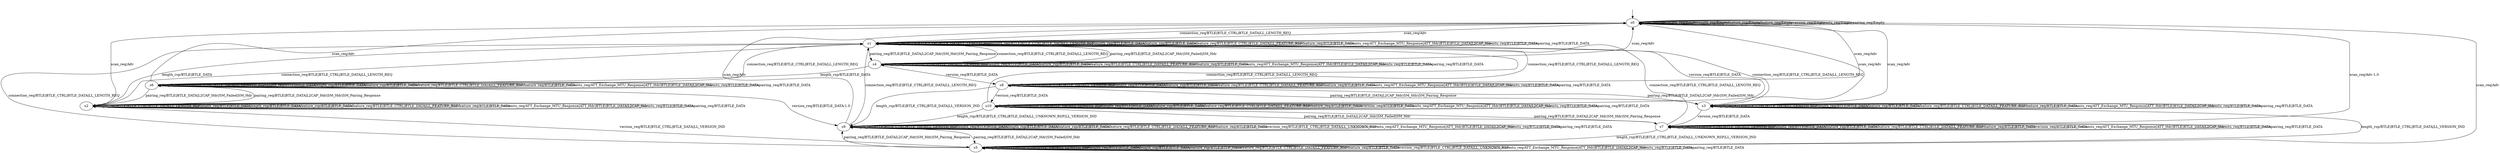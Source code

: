 digraph "correct_model" {

s0 [label=s0];
s1 [label=s1];
s2 [label=s2];
s3 [label=s3];
s4 [label=s4];
s5 [label=s5];
s6 [label=s6];
s7 [label=s7];
s8 [label=s8];
s9 [label=s9];
s10 [label=s10];

// no connection established
s0 -> s0  [label="scan_req/Adv"];
s0 -> s1  [label="connection_req/BTLE|BTLE_CTRL|BTLE_DATA|LL_LENGTH_REQ"];
s0 -> s0  [label="length_req/Empty"];
s0 -> s0  [label="length_rsp/Empty"];
s0 -> s0  [label="feature_rsp/Empty"];
s0 -> s0  [label="feature_req/Empty"];
s0 -> s0  [label="version_req/Empty"];
s0 -> s0  [label="mtu_req/Empty"];
s0 -> s0  [label="pairing_req/Empty"];

// connection established
s1 -> s0  [label="scan_req/Adv"];
s1 -> s1  [label="connection_req/BTLE|BTLE_CTRL|BTLE_DATA|LL_LENGTH_REQ"];
s1 -> s1  [label="length_req/BTLE|BTLE_CTRL|BTLE_DATA|LL_LENGTH_RSP"];
s1 -> s1  [label="length_req/BTLE|BTLE_DATA"];
s1 -> s2  [label="length_rsp/BTLE|BTLE_DATA"];
s1 -> s1  [label="feature_rsp/BTLE|BTLE_DATA"];
s1 -> s1  [label="feature_req/BTLE|BTLE_CTRL|BTLE_DATA|LL_FEATURE_RSP"];
s1 -> s1  [label="feature_req/BTLE|BTLE_DATA"];
s1 -> s3  [label="version_req/BTLE|BTLE_DATA"];
s1 -> s1  [label="mtu_req/ATT_Exchange_MTU_Response|ATT_Hdr|BTLE|BTLE_DATA|L2CAP_Hdr"];
s1 -> s1  [label="mtu_req/BTLE|BTLE_DATA"];
s1 -> s4  [label="pairing_req/BTLE|BTLE_DATA|L2CAP_Hdr|SM_Hdr|SM_Pairing_Response"];
s1 -> s1  [label="pairing_req/BTLE|BTLE_DATA"];

// length request answered
s2 -> s0  [label="scan_req/Adv"];
s2 -> s1  [label="connection_req/BTLE|BTLE_CTRL|BTLE_DATA|LL_LENGTH_REQ"];
s2 -> s2  [label="length_req/BTLE|BTLE_CTRL|BTLE_DATA|LL_LENGTH_RSP"];
s2 -> s2  [label="length_req/BTLE|BTLE_DATA"];
s2 -> s2  [label="length_rsp/BTLE|BTLE_DATA"];
s2 -> s2  [label="feature_rsp/BTLE|BTLE_DATA"];
s2 -> s2  [label="feature_req/BTLE|BTLE_CTRL|BTLE_DATA|LL_FEATURE_RSP"];
s2 -> s2  [label="feature_req/BTLE|BTLE_DATA"];
s2 -> s5  [label="version_req/BTLE|BTLE_CTRL|BTLE_DATA|LL_VERSION_IND"];
s2 -> s2  [label="mtu_req/ATT_Exchange_MTU_Response|ATT_Hdr|BTLE|BTLE_DATA|L2CAP_Hdr"];
s2 -> s2  [label="mtu_req/BTLE|BTLE_DATA"];
s2 -> s6  [label="pairing_req/BTLE|BTLE_DATA|L2CAP_Hdr|SM_Hdr|SM_Pairing_Response"];
s2 -> s2  [label="pairing_req/BTLE|BTLE_DATA"];

// version request send
s3 -> s0  [label="scan_req/Adv"];
s3 -> s1  [label="connection_req/BTLE|BTLE_CTRL|BTLE_DATA|LL_LENGTH_REQ"];
s3 -> s3  [label="length_req/BTLE|BTLE_CTRL|BTLE_DATA|LL_LENGTH_RSP"];
s3 -> s3  [label="length_req/BTLE|BTLE_DATA"];
s3 -> s5  [label="length_rsp/BTLE|BTLE_CTRL|BTLE_DATA|LL_VERSION_IND"];
s3 -> s3  [label="feature_rsp/BTLE|BTLE_DATA"];
s3 -> s3  [label="feature_req/BTLE|BTLE_CTRL|BTLE_DATA|LL_FEATURE_RSP"];
s3 -> s3  [label="feature_req/BTLE|BTLE_DATA"];
s3 -> s7  [label="version_req/BTLE|BTLE_DATA"];
s3 -> s3  [label="mtu_req/ATT_Exchange_MTU_Response|ATT_Hdr|BTLE|BTLE_DATA|L2CAP_Hdr"];
s3 -> s3  [label="mtu_req/BTLE|BTLE_DATA"];
s3 -> s8  [label="pairing_req/BTLE|BTLE_DATA|L2CAP_Hdr|SM_Hdr|SM_Pairing_Response"];
s3 -> s3  [label="pairing_req/BTLE|BTLE_DATA"];

// pairing was performed once
s4 -> s0  [label="scan_req/Adv"];
s4 -> s1  [label="connection_req/BTLE|BTLE_CTRL|BTLE_DATA|LL_LENGTH_REQ"];
s4 -> s4  [label="length_req/BTLE|BTLE_CTRL|BTLE_DATA|LL_LENGTH_RSP"];
s4 -> s4  [label="length_req/BTLE|BTLE_DATA"];
s4 -> s6  [label="length_rsp/BTLE|BTLE_DATA"];
s4 -> s4  [label="feature_rsp/BTLE|BTLE_DATA"];
s4 -> s4  [label="feature_req/BTLE|BTLE_CTRL|BTLE_DATA|LL_FEATURE_RSP"];
s4 -> s4  [label="feature_req/BTLE|BTLE_DATA"];
s4 -> s8  [label="version_req/BTLE|BTLE_DATA"];
s4 -> s4  [label="mtu_req/ATT_Exchange_MTU_Response|ATT_Hdr|BTLE|BTLE_DATA|L2CAP_Hdr"];
s4 -> s4  [label="mtu_req/BTLE|BTLE_DATA"];
s4 -> s1  [label="pairing_req/BTLE|BTLE_DATA|L2CAP_Hdr|SM_Failed|SM_Hdr"];
s4 -> s4  [label="pairing_req/BTLE|BTLE_DATA"];

// length rsp performed and version request
s5 -> s0  [label="scan_req/Adv"];
s5 -> s1  [label="connection_req/BTLE|BTLE_CTRL|BTLE_DATA|LL_LENGTH_REQ"];
s5 -> s5  [label="length_req/BTLE|BTLE_CTRL|BTLE_DATA|LL_LENGTH_RSP"];
s5 -> s5  [label="length_req/BTLE|BTLE_DATA"];
s5 -> s5  [label="length_rsp/BTLE|BTLE_DATA"];
s5 -> s5  [label="feature_rsp/BTLE|BTLE_DATA"];
s5 -> s5  [label="feature_req/BTLE|BTLE_CTRL|BTLE_DATA|LL_FEATURE_RSP"];
s5 -> s5  [label="feature_req/BTLE|BTLE_DATA"];
s5 -> s5  [label="version_req/BTLE|BTLE_CTRL|BTLE_DATA|LL_UNKNOWN_RSP"];
s5 -> s5  [label="mtu_req/ATT_Exchange_MTU_Response|ATT_Hdr|BTLE|BTLE_DATA|L2CAP_Hdr"];
s5 -> s5  [label="mtu_req/BTLE|BTLE_DATA"];
s5 -> s9 [label="pairing_req/BTLE|BTLE_DATA|L2CAP_Hdr|SM_Hdr|SM_Pairing_Response"];
s5 -> s5  [label="pairing_req/BTLE|BTLE_DATA"];

// length request answered and pairing request performed 
s6 -> s0  [label="scan_req/Adv"];
s6 -> s1  [label="connection_req/BTLE|BTLE_CTRL|BTLE_DATA|LL_LENGTH_REQ"];
s6 -> s6  [label="length_req/BTLE|BTLE_CTRL|BTLE_DATA|LL_LENGTH_RSP"];
s6 -> s6  [label="length_req/BTLE|BTLE_DATA"];
s6 -> s6  [label="length_rsp/BTLE|BTLE_DATA"];
s6 -> s6  [label="feature_rsp/BTLE|BTLE_DATA"];
s6 -> s6  [label="feature_req/BTLE|BTLE_CTRL|BTLE_DATA|LL_FEATURE_RSP"];
s6 -> s6  [label="feature_req/BTLE|BTLE_DATA"];
s6 -> s9  [label="version_req/BTLE|BTLE_DATA:1.0"];
s6 -> s6  [label="mtu_req/ATT_Exchange_MTU_Response|ATT_Hdr|BTLE|BTLE_DATA|L2CAP_Hdr"];
s6 -> s6  [label="mtu_req/BTLE|BTLE_DATA"];
s6 -> s2  [label="pairing_req/BTLE|BTLE_DATA|L2CAP_Hdr|SM_Failed|SM_Hdr"];
s6 -> s6  [label="pairing_req/BTLE|BTLE_DATA"];

// version request is performed twice
s7 -> s0  [label="scan_req/Adv:1.0"];
s7 -> s1  [label="connection_req/BTLE|BTLE_CTRL|BTLE_DATA|LL_LENGTH_REQ"];
s7 -> s7  [label="length_req/BTLE|BTLE_CTRL|BTLE_DATA|LL_LENGTH_RSP"];
s7 -> s7  [label="length_req/BTLE|BTLE_DATA"];
s7 -> s5  [label="length_rsp/BTLE|BTLE_CTRL|BTLE_DATA|LL_UNKNOWN_RSP|LL_VERSION_IND"];
s7 -> s7  [label="feature_rsp/BTLE|BTLE_DATA"];
s7 -> s7  [label="feature_req/BTLE|BTLE_CTRL|BTLE_DATA|LL_FEATURE_RSP"];
s7 -> s7  [label="feature_req/BTLE|BTLE_DATA"];
s7 -> s7 [label="version_req/BTLE|BTLE_DATA"];
s7 -> s7 [label="mtu_req/ATT_Exchange_MTU_Response|ATT_Hdr|BTLE|BTLE_DATA|L2CAP_Hdr"];
s7 -> s7  [label="mtu_req/BTLE|BTLE_DATA"];
s7 -> s10  [label="pairing_req/BTLE|BTLE_DATA|L2CAP_Hdr|SM_Hdr|SM_Pairing_Response"];
s7 -> s7  [label="pairing_req/BTLE|BTLE_DATA"];

// version and pairing request performed
s8 -> s0  [label="scan_req/Adv"];
s8 -> s1  [label="connection_req/BTLE|BTLE_CTRL|BTLE_DATA|LL_LENGTH_REQ"];
s8 -> s8  [label="length_req/BTLE|BTLE_CTRL|BTLE_DATA|LL_LENGTH_RSP"];
s8 -> s8  [label="length_req/BTLE|BTLE_DATA"];
s8 -> s9  [label="length_rsp/BTLE|BTLE_CTRL|BTLE_DATA|LL_VERSION_IND"];
s8 -> s8  [label="feature_rsp/BTLE|BTLE_DATA"];
s8 -> s8  [label="feature_req/BTLE|BTLE_CTRL|BTLE_DATA|LL_FEATURE_RSP"];
s8 -> s8  [label="feature_req/BTLE|BTLE_DATA"];
s8 -> s10 [label="version_req/BTLE|BTLE_DATA"];
s8 -> s8 [label="mtu_req/ATT_Exchange_MTU_Response|ATT_Hdr|BTLE|BTLE_DATA|L2CAP_Hdr"];
s8 -> s8  [label="mtu_req/BTLE|BTLE_DATA"];
s8 -> s3  [label="pairing_req/BTLE|BTLE_DATA|L2CAP_Hdr|SM_Failed|SM_Hdr"];
s8 -> s8  [label="pairing_req/BTLE|BTLE_DATA"];

// length rsp, version req, pairing performed
s9 -> s0  [label="scan_req/Adv"];
s9 -> s1  [label="connection_req/BTLE|BTLE_CTRL|BTLE_DATA|LL_LENGTH_REQ"];
s9 -> s9  [label="length_req/BTLE|BTLE_CTRL|BTLE_DATA|LL_LENGTH_RSP"];
s9 -> s9  [label="length_req/BTLE|BTLE_DATA"];
s9 -> s9  [label="length_rsp/BTLE|BTLE_DATA"];
s9 -> s9  [label="feature_rsp/BTLE|BTLE_DATA"];
s9 -> s9  [label="feature_req/BTLE|BTLE_CTRL|BTLE_DATA|LL_FEATURE_RSP"];
s9 -> s9  [label="feature_req/BTLE|BTLE_DATA"];
s9 -> s9 [label="version_req/BTLE|BTLE_CTRL|BTLE_DATA|LL_UNKNOWN_RSP"];
s9 -> s9 [label="mtu_req/ATT_Exchange_MTU_Response|ATT_Hdr|BTLE|BTLE_DATA|L2CAP_Hdr"];
s9 -> s9  [label="mtu_req/BTLE|BTLE_DATA"];
s9 -> s5  [label="pairing_req/BTLE|BTLE_DATA|L2CAP_Hdr|SM_Failed|SM_Hdr"];
s9 -> s9  [label="pairing_req/BTLE|BTLE_DATA"];

// two version and pairing
s10 -> s0  [label="scan_req/Adv"];
s10 -> s1  [label="connection_req/BTLE|BTLE_CTRL|BTLE_DATA|LL_LENGTH_REQ"];
s10 -> s10  [label="length_req/BTLE|BTLE_CTRL|BTLE_DATA|LL_LENGTH_RSP"];
s10 -> s10  [label="length_req/BTLE|BTLE_DATA"];
s10 -> s9  [label="length_rsp/BTLE|BTLE_CTRL|BTLE_DATA|LL_UNKNOWN_RSP|LL_VERSION_IND"];
s10 -> s10  [label="feature_rsp/BTLE|BTLE_DATA"];
s10 -> s10  [label="feature_req/BTLE|BTLE_CTRL|BTLE_DATA|LL_FEATURE_RSP"];
s10 -> s10  [label="feature_req/BTLE|BTLE_DATA"];
s10 -> s10 [label="version_req/BTLE|BTLE_DATA"];
s10 -> s10 [label="mtu_req/ATT_Exchange_MTU_Response|ATT_Hdr|BTLE|BTLE_DATA|L2CAP_Hdr"];
s10-> s10  [label="mtu_req/BTLE|BTLE_DATA"];
s10 -> s7  [label="pairing_req/BTLE|BTLE_DATA|L2CAP_Hdr|SM_Failed|SM_Hdr"];
s10 -> s10 [label="pairing_req/BTLE|BTLE_DATA"];


__start0 [label="", shape=none];
__start0 -> s0  [label=""];
}
